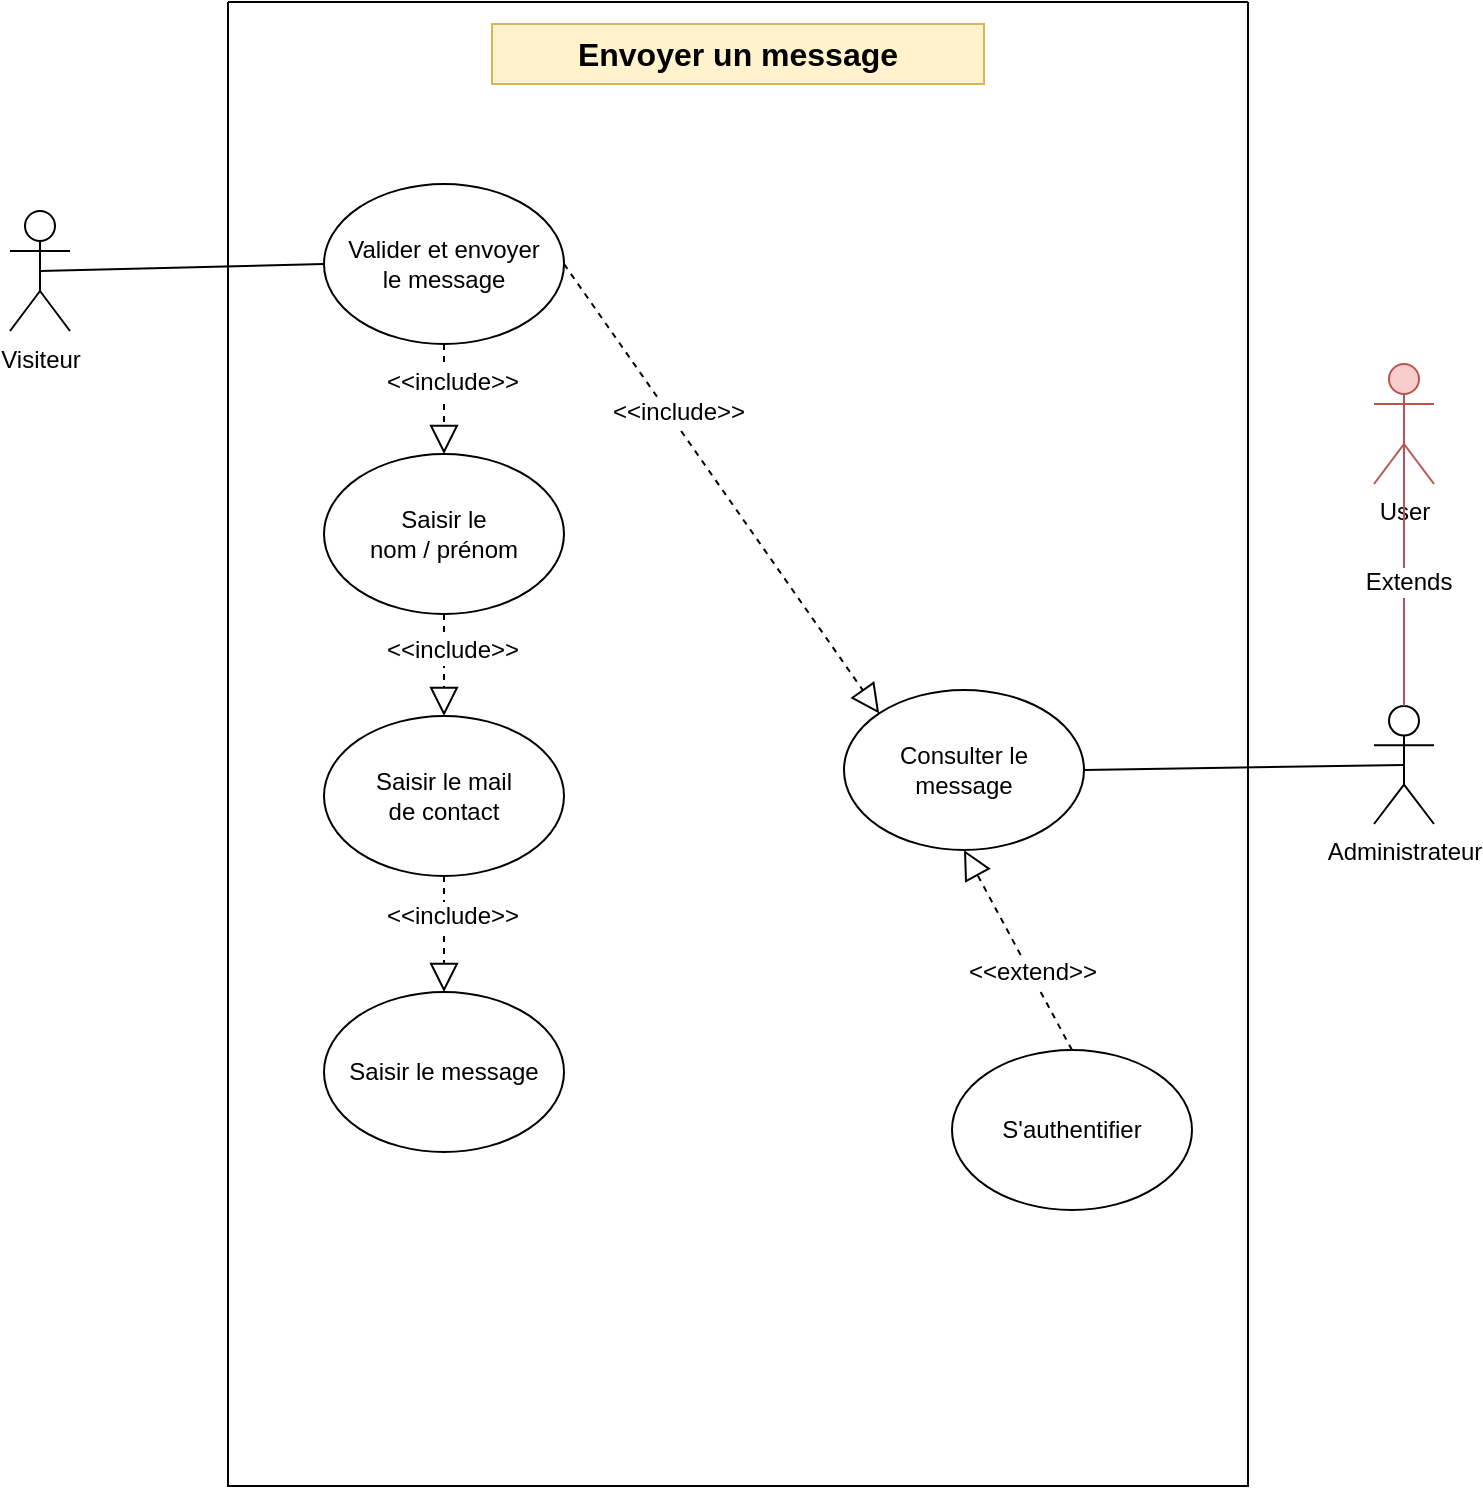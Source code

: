 <mxfile version="24.0.5" type="device" pages="3">
  <diagram name="Formulaire_de_contact" id="KKa_pE2YO6h512ctvWDt">
    <mxGraphModel dx="1834" dy="1154" grid="0" gridSize="10" guides="1" tooltips="1" connect="1" arrows="1" fold="1" page="0" pageScale="1" pageWidth="1654" pageHeight="1169" math="0" shadow="0">
      <root>
        <mxCell id="0" />
        <mxCell id="1" parent="0" />
        <mxCell id="K9EGjIY9jjrKXqj7Ej17-2" value="" style="swimlane;startSize=0;" parent="1" vertex="1">
          <mxGeometry x="-217" y="-161" width="510" height="742" as="geometry" />
        </mxCell>
        <mxCell id="K9EGjIY9jjrKXqj7Ej17-9" value="&lt;b&gt;Envoyer un message&lt;br&gt;&lt;/b&gt;" style="text;html=1;align=center;verticalAlign=middle;whiteSpace=wrap;rounded=0;fontSize=16;fillColor=#fff2cc;strokeColor=#d6b656;" parent="K9EGjIY9jjrKXqj7Ej17-2" vertex="1">
          <mxGeometry x="132" y="11" width="246" height="30" as="geometry" />
        </mxCell>
        <mxCell id="K9EGjIY9jjrKXqj7Ej17-12" value="Saisir le mail &lt;br&gt;de contact" style="ellipse;whiteSpace=wrap;html=1;" parent="K9EGjIY9jjrKXqj7Ej17-2" vertex="1">
          <mxGeometry x="48" y="357" width="120" height="80" as="geometry" />
        </mxCell>
        <mxCell id="K9EGjIY9jjrKXqj7Ej17-13" value="Saisir le message" style="ellipse;whiteSpace=wrap;html=1;" parent="K9EGjIY9jjrKXqj7Ej17-2" vertex="1">
          <mxGeometry x="48" y="495" width="120" height="80" as="geometry" />
        </mxCell>
        <mxCell id="K9EGjIY9jjrKXqj7Ej17-14" value="&lt;br&gt;Valider et envoyer&lt;br&gt;le message&lt;div&gt;&lt;br&gt;&lt;/div&gt;" style="ellipse;whiteSpace=wrap;html=1;" parent="K9EGjIY9jjrKXqj7Ej17-2" vertex="1">
          <mxGeometry x="48" y="91" width="120" height="80" as="geometry" />
        </mxCell>
        <mxCell id="K9EGjIY9jjrKXqj7Ej17-11" value="Saisir le&lt;br&gt; nom / prénom" style="ellipse;whiteSpace=wrap;html=1;" parent="K9EGjIY9jjrKXqj7Ej17-2" vertex="1">
          <mxGeometry x="48" y="226" width="120" height="80" as="geometry" />
        </mxCell>
        <mxCell id="K9EGjIY9jjrKXqj7Ej17-15" value="Consulter le&lt;br&gt;message" style="ellipse;whiteSpace=wrap;html=1;" parent="K9EGjIY9jjrKXqj7Ej17-2" vertex="1">
          <mxGeometry x="308" y="344" width="120" height="80" as="geometry" />
        </mxCell>
        <mxCell id="K9EGjIY9jjrKXqj7Ej17-16" value="S&#39;authentifier" style="ellipse;whiteSpace=wrap;html=1;" parent="K9EGjIY9jjrKXqj7Ej17-2" vertex="1">
          <mxGeometry x="362" y="524" width="120" height="80" as="geometry" />
        </mxCell>
        <mxCell id="K9EGjIY9jjrKXqj7Ej17-18" value="" style="endArrow=block;dashed=1;endFill=0;endSize=12;html=1;rounded=0;fontSize=12;entryX=0.5;entryY=1;entryDx=0;entryDy=0;exitX=0.5;exitY=0;exitDx=0;exitDy=0;" parent="K9EGjIY9jjrKXqj7Ej17-2" source="K9EGjIY9jjrKXqj7Ej17-16" target="K9EGjIY9jjrKXqj7Ej17-15" edge="1">
          <mxGeometry width="160" relative="1" as="geometry">
            <mxPoint x="345" y="402" as="sourcePoint" />
            <mxPoint x="505" y="402" as="targetPoint" />
          </mxGeometry>
        </mxCell>
        <mxCell id="K9EGjIY9jjrKXqj7Ej17-19" value="&amp;lt;&amp;lt;extend&amp;gt;&amp;gt;" style="edgeLabel;html=1;align=center;verticalAlign=middle;resizable=0;points=[];fontSize=12;" parent="K9EGjIY9jjrKXqj7Ej17-18" vertex="1" connectable="0">
          <mxGeometry x="-0.247" relative="1" as="geometry">
            <mxPoint y="-1" as="offset" />
          </mxGeometry>
        </mxCell>
        <mxCell id="K9EGjIY9jjrKXqj7Ej17-22" value="" style="endArrow=block;dashed=1;endFill=0;endSize=12;html=1;rounded=0;fontSize=12;entryX=0.5;entryY=0;entryDx=0;entryDy=0;exitX=0.5;exitY=1;exitDx=0;exitDy=0;" parent="K9EGjIY9jjrKXqj7Ej17-2" source="K9EGjIY9jjrKXqj7Ej17-11" target="K9EGjIY9jjrKXqj7Ej17-12" edge="1">
          <mxGeometry width="160" relative="1" as="geometry">
            <mxPoint x="141" y="308" as="sourcePoint" />
            <mxPoint x="146.5" y="374" as="targetPoint" />
          </mxGeometry>
        </mxCell>
        <mxCell id="K9EGjIY9jjrKXqj7Ej17-23" value="&amp;lt;&amp;lt;include&amp;gt;&amp;gt;" style="edgeLabel;html=1;align=center;verticalAlign=middle;resizable=0;points=[];fontSize=12;" parent="K9EGjIY9jjrKXqj7Ej17-22" vertex="1" connectable="0">
          <mxGeometry x="-0.322" y="4" relative="1" as="geometry">
            <mxPoint as="offset" />
          </mxGeometry>
        </mxCell>
        <mxCell id="K9EGjIY9jjrKXqj7Ej17-24" value="" style="endArrow=block;dashed=1;endFill=0;endSize=12;html=1;rounded=0;fontSize=12;entryX=0.5;entryY=0;entryDx=0;entryDy=0;exitX=0.5;exitY=1;exitDx=0;exitDy=0;" parent="K9EGjIY9jjrKXqj7Ej17-2" source="K9EGjIY9jjrKXqj7Ej17-12" target="K9EGjIY9jjrKXqj7Ej17-13" edge="1">
          <mxGeometry width="160" relative="1" as="geometry">
            <mxPoint x="107.5" y="444" as="sourcePoint" />
            <mxPoint x="107.5" y="503" as="targetPoint" />
          </mxGeometry>
        </mxCell>
        <mxCell id="K9EGjIY9jjrKXqj7Ej17-25" value="&amp;lt;&amp;lt;include&amp;gt;&amp;gt;" style="edgeLabel;html=1;align=center;verticalAlign=middle;resizable=0;points=[];fontSize=12;" parent="K9EGjIY9jjrKXqj7Ej17-24" vertex="1" connectable="0">
          <mxGeometry x="-0.322" y="4" relative="1" as="geometry">
            <mxPoint as="offset" />
          </mxGeometry>
        </mxCell>
        <mxCell id="K9EGjIY9jjrKXqj7Ej17-28" value="" style="endArrow=block;dashed=1;endFill=0;endSize=12;html=1;rounded=0;fontSize=12;entryX=0;entryY=0;entryDx=0;entryDy=0;exitX=1;exitY=0.5;exitDx=0;exitDy=0;" parent="K9EGjIY9jjrKXqj7Ej17-2" source="K9EGjIY9jjrKXqj7Ej17-14" target="K9EGjIY9jjrKXqj7Ej17-15" edge="1">
          <mxGeometry width="160" relative="1" as="geometry">
            <mxPoint x="206" y="618" as="sourcePoint" />
            <mxPoint x="206" y="677" as="targetPoint" />
          </mxGeometry>
        </mxCell>
        <mxCell id="K9EGjIY9jjrKXqj7Ej17-29" value="&amp;lt;&amp;lt;include&amp;gt;&amp;gt;" style="edgeLabel;html=1;align=center;verticalAlign=middle;resizable=0;points=[];fontSize=12;" parent="K9EGjIY9jjrKXqj7Ej17-28" vertex="1" connectable="0">
          <mxGeometry x="-0.322" y="4" relative="1" as="geometry">
            <mxPoint as="offset" />
          </mxGeometry>
        </mxCell>
        <mxCell id="KeJTLZSklm35wwTYYPml-1" value="" style="endArrow=block;dashed=1;endFill=0;endSize=12;html=1;rounded=0;fontSize=12;entryX=0.5;entryY=0;entryDx=0;entryDy=0;exitX=0.5;exitY=1;exitDx=0;exitDy=0;" edge="1" parent="K9EGjIY9jjrKXqj7Ej17-2" source="K9EGjIY9jjrKXqj7Ej17-14" target="K9EGjIY9jjrKXqj7Ej17-11">
          <mxGeometry width="160" relative="1" as="geometry">
            <mxPoint x="105" y="183" as="sourcePoint" />
            <mxPoint x="105" y="234" as="targetPoint" />
          </mxGeometry>
        </mxCell>
        <mxCell id="KeJTLZSklm35wwTYYPml-2" value="&amp;lt;&amp;lt;include&amp;gt;&amp;gt;" style="edgeLabel;html=1;align=center;verticalAlign=middle;resizable=0;points=[];fontSize=12;" vertex="1" connectable="0" parent="KeJTLZSklm35wwTYYPml-1">
          <mxGeometry x="-0.322" y="4" relative="1" as="geometry">
            <mxPoint as="offset" />
          </mxGeometry>
        </mxCell>
        <mxCell id="K9EGjIY9jjrKXqj7Ej17-3" value="Visiteur" style="shape=umlActor;verticalLabelPosition=bottom;verticalAlign=top;html=1;outlineConnect=0;" parent="1" vertex="1">
          <mxGeometry x="-326" y="-56.5" width="30" height="60" as="geometry" />
        </mxCell>
        <mxCell id="K9EGjIY9jjrKXqj7Ej17-4" value="Administrateur" style="shape=umlActor;verticalLabelPosition=bottom;verticalAlign=top;html=1;outlineConnect=0;" parent="1" vertex="1">
          <mxGeometry x="356" y="191" width="30" height="59" as="geometry" />
        </mxCell>
        <mxCell id="K9EGjIY9jjrKXqj7Ej17-5" value="User" style="shape=umlActor;verticalLabelPosition=bottom;verticalAlign=top;html=1;outlineConnect=0;fillColor=#f8cecc;strokeColor=#b85450;" parent="1" vertex="1">
          <mxGeometry x="356" y="20" width="30" height="60" as="geometry" />
        </mxCell>
        <mxCell id="K9EGjIY9jjrKXqj7Ej17-6" value="" style="endArrow=none;html=1;rounded=0;fontSize=12;startSize=8;endSize=8;entryX=0.5;entryY=0.5;entryDx=0;entryDy=0;entryPerimeter=0;exitX=0.5;exitY=0;exitDx=0;exitDy=0;exitPerimeter=0;fillColor=#f8cecc;strokeColor=#b85450;" parent="1" source="K9EGjIY9jjrKXqj7Ej17-4" target="K9EGjIY9jjrKXqj7Ej17-5" edge="1">
          <mxGeometry width="50" height="50" relative="1" as="geometry">
            <mxPoint x="343" y="169" as="sourcePoint" />
            <mxPoint x="393" y="119" as="targetPoint" />
          </mxGeometry>
        </mxCell>
        <mxCell id="K9EGjIY9jjrKXqj7Ej17-7" value="Extends" style="edgeLabel;html=1;align=center;verticalAlign=middle;resizable=0;points=[];fontSize=12;" parent="K9EGjIY9jjrKXqj7Ej17-6" vertex="1" connectable="0">
          <mxGeometry x="-0.121" y="-2" relative="1" as="geometry">
            <mxPoint as="offset" />
          </mxGeometry>
        </mxCell>
        <mxCell id="K9EGjIY9jjrKXqj7Ej17-30" value="" style="endArrow=none;html=1;rounded=0;fontSize=12;startSize=8;endSize=8;entryX=0.5;entryY=0.5;entryDx=0;entryDy=0;entryPerimeter=0;exitX=1;exitY=0.5;exitDx=0;exitDy=0;" parent="1" source="K9EGjIY9jjrKXqj7Ej17-15" target="K9EGjIY9jjrKXqj7Ej17-4" edge="1">
          <mxGeometry width="50" height="50" relative="1" as="geometry">
            <mxPoint x="183" y="319" as="sourcePoint" />
            <mxPoint x="233" y="269" as="targetPoint" />
          </mxGeometry>
        </mxCell>
        <mxCell id="K9EGjIY9jjrKXqj7Ej17-31" value="" style="endArrow=none;html=1;rounded=0;fontSize=12;startSize=8;endSize=8;entryX=0.5;entryY=0.5;entryDx=0;entryDy=0;entryPerimeter=0;exitX=0;exitY=0.5;exitDx=0;exitDy=0;" parent="1" source="K9EGjIY9jjrKXqj7Ej17-14" target="K9EGjIY9jjrKXqj7Ej17-3" edge="1">
          <mxGeometry width="50" height="50" relative="1" as="geometry">
            <mxPoint x="-182" y="-26.5" as="sourcePoint" />
            <mxPoint x="233" y="179" as="targetPoint" />
          </mxGeometry>
        </mxCell>
      </root>
    </mxGraphModel>
  </diagram>
  <diagram id="HJQvAT3hR1Tsnpf6fxL0" name="Enregistrer_un_utilisateur">
    <mxGraphModel dx="1834" dy="1154" grid="0" gridSize="10" guides="1" tooltips="1" connect="1" arrows="1" fold="1" page="0" pageScale="1" pageWidth="1654" pageHeight="1169" math="0" shadow="0">
      <root>
        <mxCell id="0" />
        <mxCell id="1" parent="0" />
        <mxCell id="LzRoVjC6qyCOBvxKLQYN-1" value="" style="swimlane;startSize=0;" parent="1" vertex="1">
          <mxGeometry x="-217" y="-161" width="510" height="742" as="geometry" />
        </mxCell>
        <mxCell id="LzRoVjC6qyCOBvxKLQYN-2" value="&lt;b&gt;Enregistrer un utilisateur&lt;br&gt;&lt;/b&gt;" style="text;html=1;align=center;verticalAlign=middle;whiteSpace=wrap;rounded=0;fontSize=16;fillColor=#fff2cc;strokeColor=#d6b656;" parent="LzRoVjC6qyCOBvxKLQYN-1" vertex="1">
          <mxGeometry x="132" y="11" width="246" height="30" as="geometry" />
        </mxCell>
        <mxCell id="LzRoVjC6qyCOBvxKLQYN-4" value="Saisir le mail &lt;br&gt;de contact" style="ellipse;whiteSpace=wrap;html=1;" parent="LzRoVjC6qyCOBvxKLQYN-1" vertex="1">
          <mxGeometry x="33" y="370" width="120" height="80" as="geometry" />
        </mxCell>
        <mxCell id="LzRoVjC6qyCOBvxKLQYN-5" value="Saisir le message" style="ellipse;whiteSpace=wrap;html=1;" parent="LzRoVjC6qyCOBvxKLQYN-1" vertex="1">
          <mxGeometry x="33" y="508" width="120" height="80" as="geometry" />
        </mxCell>
        <mxCell id="LzRoVjC6qyCOBvxKLQYN-6" value="Envoyer &lt;br&gt;la demande" style="ellipse;whiteSpace=wrap;html=1;" parent="LzRoVjC6qyCOBvxKLQYN-1" vertex="1">
          <mxGeometry x="33" y="103" width="120" height="80" as="geometry" />
        </mxCell>
        <mxCell id="LzRoVjC6qyCOBvxKLQYN-7" value="Saisir le&lt;br&gt; nom / prénom" style="ellipse;whiteSpace=wrap;html=1;" parent="LzRoVjC6qyCOBvxKLQYN-1" vertex="1">
          <mxGeometry x="33" y="239" width="120" height="80" as="geometry" />
        </mxCell>
        <mxCell id="LzRoVjC6qyCOBvxKLQYN-8" value="Traiter&lt;br&gt;la demande" style="ellipse;whiteSpace=wrap;html=1;" parent="LzRoVjC6qyCOBvxKLQYN-1" vertex="1">
          <mxGeometry x="233.46" y="354" width="120" height="80" as="geometry" />
        </mxCell>
        <mxCell id="LzRoVjC6qyCOBvxKLQYN-9" value="S&#39;authentifier" style="ellipse;whiteSpace=wrap;html=1;" parent="LzRoVjC6qyCOBvxKLQYN-1" vertex="1">
          <mxGeometry x="372" y="636" width="100" height="62" as="geometry" />
        </mxCell>
        <mxCell id="LzRoVjC6qyCOBvxKLQYN-10" value="" style="endArrow=block;dashed=1;endFill=0;endSize=12;html=1;rounded=0;fontSize=12;exitX=0.5;exitY=0;exitDx=0;exitDy=0;entryX=1;entryY=1;entryDx=0;entryDy=0;" parent="LzRoVjC6qyCOBvxKLQYN-1" source="LzRoVjC6qyCOBvxKLQYN-9" target="LzRoVjC6qyCOBvxKLQYN-31" edge="1">
          <mxGeometry width="160" relative="1" as="geometry">
            <mxPoint x="367.46" y="445" as="sourcePoint" />
            <mxPoint x="527.46" y="445" as="targetPoint" />
          </mxGeometry>
        </mxCell>
        <mxCell id="LzRoVjC6qyCOBvxKLQYN-11" value="&amp;lt;&amp;lt;extend&amp;gt;&amp;gt;" style="edgeLabel;html=1;align=center;verticalAlign=middle;resizable=0;points=[];fontSize=12;" parent="LzRoVjC6qyCOBvxKLQYN-10" vertex="1" connectable="0">
          <mxGeometry x="-0.247" relative="1" as="geometry">
            <mxPoint y="-1" as="offset" />
          </mxGeometry>
        </mxCell>
        <mxCell id="LzRoVjC6qyCOBvxKLQYN-12" value="" style="endArrow=block;dashed=1;endFill=0;endSize=12;html=1;rounded=0;fontSize=12;entryX=0.5;entryY=0;entryDx=0;entryDy=0;exitX=0.5;exitY=1;exitDx=0;exitDy=0;" parent="LzRoVjC6qyCOBvxKLQYN-1" source="LzRoVjC6qyCOBvxKLQYN-6" target="LzRoVjC6qyCOBvxKLQYN-7" edge="1">
          <mxGeometry width="160" relative="1" as="geometry">
            <mxPoint x="84" y="190" as="sourcePoint" />
            <mxPoint x="86" y="309" as="targetPoint" />
          </mxGeometry>
        </mxCell>
        <mxCell id="LzRoVjC6qyCOBvxKLQYN-13" value="&amp;lt;&amp;lt;include&amp;gt;&amp;gt;" style="edgeLabel;html=1;align=center;verticalAlign=middle;resizable=0;points=[];fontSize=12;" parent="LzRoVjC6qyCOBvxKLQYN-12" vertex="1" connectable="0">
          <mxGeometry x="-0.322" y="4" relative="1" as="geometry">
            <mxPoint as="offset" />
          </mxGeometry>
        </mxCell>
        <mxCell id="LzRoVjC6qyCOBvxKLQYN-14" value="" style="endArrow=block;dashed=1;endFill=0;endSize=12;html=1;rounded=0;fontSize=12;entryX=0.5;entryY=0;entryDx=0;entryDy=0;exitX=0.5;exitY=1;exitDx=0;exitDy=0;" parent="LzRoVjC6qyCOBvxKLQYN-1" source="LzRoVjC6qyCOBvxKLQYN-7" target="LzRoVjC6qyCOBvxKLQYN-4" edge="1">
          <mxGeometry width="160" relative="1" as="geometry">
            <mxPoint x="126" y="321" as="sourcePoint" />
            <mxPoint x="131.5" y="387" as="targetPoint" />
          </mxGeometry>
        </mxCell>
        <mxCell id="LzRoVjC6qyCOBvxKLQYN-15" value="&amp;lt;&amp;lt;include&amp;gt;&amp;gt;" style="edgeLabel;html=1;align=center;verticalAlign=middle;resizable=0;points=[];fontSize=12;" parent="LzRoVjC6qyCOBvxKLQYN-14" vertex="1" connectable="0">
          <mxGeometry x="-0.322" y="4" relative="1" as="geometry">
            <mxPoint as="offset" />
          </mxGeometry>
        </mxCell>
        <mxCell id="LzRoVjC6qyCOBvxKLQYN-16" value="" style="endArrow=block;dashed=1;endFill=0;endSize=12;html=1;rounded=0;fontSize=12;entryX=0.5;entryY=0;entryDx=0;entryDy=0;exitX=0.5;exitY=1;exitDx=0;exitDy=0;" parent="LzRoVjC6qyCOBvxKLQYN-1" source="LzRoVjC6qyCOBvxKLQYN-4" target="LzRoVjC6qyCOBvxKLQYN-5" edge="1">
          <mxGeometry width="160" relative="1" as="geometry">
            <mxPoint x="92.5" y="457" as="sourcePoint" />
            <mxPoint x="92.5" y="516" as="targetPoint" />
          </mxGeometry>
        </mxCell>
        <mxCell id="LzRoVjC6qyCOBvxKLQYN-17" value="&amp;lt;&amp;lt;include&amp;gt;&amp;gt;" style="edgeLabel;html=1;align=center;verticalAlign=middle;resizable=0;points=[];fontSize=12;" parent="LzRoVjC6qyCOBvxKLQYN-16" vertex="1" connectable="0">
          <mxGeometry x="-0.322" y="4" relative="1" as="geometry">
            <mxPoint as="offset" />
          </mxGeometry>
        </mxCell>
        <mxCell id="LzRoVjC6qyCOBvxKLQYN-20" value="" style="endArrow=block;dashed=1;endFill=0;endSize=12;html=1;rounded=0;fontSize=12;entryX=0;entryY=0;entryDx=0;entryDy=0;exitX=1;exitY=1;exitDx=0;exitDy=0;" parent="LzRoVjC6qyCOBvxKLQYN-1" source="LzRoVjC6qyCOBvxKLQYN-6" target="LzRoVjC6qyCOBvxKLQYN-31" edge="1">
          <mxGeometry width="160" relative="1" as="geometry">
            <mxPoint x="206" y="618" as="sourcePoint" />
            <mxPoint x="206" y="677" as="targetPoint" />
          </mxGeometry>
        </mxCell>
        <mxCell id="LzRoVjC6qyCOBvxKLQYN-21" value="&amp;lt;&amp;lt;include&amp;gt;&amp;gt;" style="edgeLabel;html=1;align=center;verticalAlign=middle;resizable=0;points=[];fontSize=12;" parent="LzRoVjC6qyCOBvxKLQYN-20" vertex="1" connectable="0">
          <mxGeometry x="-0.322" y="4" relative="1" as="geometry">
            <mxPoint as="offset" />
          </mxGeometry>
        </mxCell>
        <mxCell id="LzRoVjC6qyCOBvxKLQYN-30" value="Valider &lt;br&gt;la demande" style="ellipse;whiteSpace=wrap;html=1;" parent="LzRoVjC6qyCOBvxKLQYN-1" vertex="1">
          <mxGeometry x="233.46" y="217" width="120" height="80" as="geometry" />
        </mxCell>
        <mxCell id="LzRoVjC6qyCOBvxKLQYN-31" value="Créer &lt;br&gt;le compte" style="ellipse;whiteSpace=wrap;html=1;" parent="LzRoVjC6qyCOBvxKLQYN-1" vertex="1">
          <mxGeometry x="233.46" y="491" width="120" height="80" as="geometry" />
        </mxCell>
        <mxCell id="LzRoVjC6qyCOBvxKLQYN-34" value="Répondre&lt;br&gt; par mail" style="ellipse;whiteSpace=wrap;html=1;" parent="LzRoVjC6qyCOBvxKLQYN-1" vertex="1">
          <mxGeometry x="384" y="348" width="120" height="80" as="geometry" />
        </mxCell>
        <mxCell id="qgEk_KH4JyGCcL61efww-1" value="" style="endArrow=block;dashed=1;endFill=0;endSize=12;html=1;rounded=0;fontSize=12;exitX=0.5;exitY=1;exitDx=0;exitDy=0;entryX=1;entryY=0;entryDx=0;entryDy=0;" parent="LzRoVjC6qyCOBvxKLQYN-1" source="LzRoVjC6qyCOBvxKLQYN-34" target="LzRoVjC6qyCOBvxKLQYN-31" edge="1">
          <mxGeometry width="160" relative="1" as="geometry">
            <mxPoint x="416.034" y="429.284" as="sourcePoint" />
            <mxPoint x="357.46" y="560" as="targetPoint" />
          </mxGeometry>
        </mxCell>
        <mxCell id="qgEk_KH4JyGCcL61efww-2" value="&amp;lt;&amp;lt;extend&amp;gt;&amp;gt;" style="edgeLabel;html=1;align=center;verticalAlign=middle;resizable=0;points=[];fontSize=12;" parent="qgEk_KH4JyGCcL61efww-1" vertex="1" connectable="0">
          <mxGeometry x="-0.247" relative="1" as="geometry">
            <mxPoint y="-1" as="offset" />
          </mxGeometry>
        </mxCell>
        <mxCell id="qgEk_KH4JyGCcL61efww-3" value="" style="endArrow=block;dashed=1;endFill=0;endSize=12;html=1;rounded=0;fontSize=12;entryX=0.5;entryY=1;entryDx=0;entryDy=0;exitX=0.5;exitY=0;exitDx=0;exitDy=0;" parent="LzRoVjC6qyCOBvxKLQYN-1" source="LzRoVjC6qyCOBvxKLQYN-8" target="LzRoVjC6qyCOBvxKLQYN-30" edge="1">
          <mxGeometry width="160" relative="1" as="geometry">
            <mxPoint x="245.46" y="321" as="sourcePoint" />
            <mxPoint x="245.46" y="380" as="targetPoint" />
          </mxGeometry>
        </mxCell>
        <mxCell id="qgEk_KH4JyGCcL61efww-4" value="&amp;lt;&amp;lt;include&amp;gt;&amp;gt;" style="edgeLabel;html=1;align=center;verticalAlign=middle;resizable=0;points=[];fontSize=12;" parent="qgEk_KH4JyGCcL61efww-3" vertex="1" connectable="0">
          <mxGeometry x="-0.322" y="4" relative="1" as="geometry">
            <mxPoint as="offset" />
          </mxGeometry>
        </mxCell>
        <mxCell id="qgEk_KH4JyGCcL61efww-5" value="" style="endArrow=block;dashed=1;endFill=0;endSize=12;html=1;rounded=0;fontSize=12;entryX=0.5;entryY=1;entryDx=0;entryDy=0;exitX=0.5;exitY=0;exitDx=0;exitDy=0;" parent="LzRoVjC6qyCOBvxKLQYN-1" source="LzRoVjC6qyCOBvxKLQYN-31" target="LzRoVjC6qyCOBvxKLQYN-8" edge="1">
          <mxGeometry width="160" relative="1" as="geometry">
            <mxPoint x="227.46" y="440" as="sourcePoint" />
            <mxPoint x="227.46" y="499" as="targetPoint" />
          </mxGeometry>
        </mxCell>
        <mxCell id="qgEk_KH4JyGCcL61efww-6" value="&amp;lt;&amp;lt;include&amp;gt;&amp;gt;" style="edgeLabel;html=1;align=center;verticalAlign=middle;resizable=0;points=[];fontSize=12;" parent="qgEk_KH4JyGCcL61efww-5" vertex="1" connectable="0">
          <mxGeometry x="-0.322" y="4" relative="1" as="geometry">
            <mxPoint as="offset" />
          </mxGeometry>
        </mxCell>
        <mxCell id="LzRoVjC6qyCOBvxKLQYN-22" value="Visiteur" style="shape=umlActor;verticalLabelPosition=bottom;verticalAlign=top;html=1;outlineConnect=0;" parent="1" vertex="1">
          <mxGeometry x="-324" y="-56.5" width="30" height="60" as="geometry" />
        </mxCell>
        <mxCell id="LzRoVjC6qyCOBvxKLQYN-23" value="Super- Administrateur" style="shape=umlActor;verticalLabelPosition=bottom;verticalAlign=top;html=1;outlineConnect=0;" parent="1" vertex="1">
          <mxGeometry x="394" y="282" width="30" height="60" as="geometry" />
        </mxCell>
        <mxCell id="LzRoVjC6qyCOBvxKLQYN-24" value="User" style="shape=umlActor;verticalLabelPosition=bottom;verticalAlign=top;html=1;outlineConnect=0;fillColor=#f8cecc;strokeColor=#b85450;" parent="1" vertex="1">
          <mxGeometry x="394" y="111" width="30" height="60" as="geometry" />
        </mxCell>
        <mxCell id="LzRoVjC6qyCOBvxKLQYN-25" value="" style="endArrow=none;html=1;rounded=0;fontSize=12;startSize=8;endSize=8;entryX=0.5;entryY=0.5;entryDx=0;entryDy=0;entryPerimeter=0;exitX=0.5;exitY=0;exitDx=0;exitDy=0;exitPerimeter=0;fillColor=#f8cecc;strokeColor=#b85450;" parent="1" source="LzRoVjC6qyCOBvxKLQYN-23" target="LzRoVjC6qyCOBvxKLQYN-24" edge="1">
          <mxGeometry width="50" height="50" relative="1" as="geometry">
            <mxPoint x="381" y="260" as="sourcePoint" />
            <mxPoint x="431" y="210" as="targetPoint" />
          </mxGeometry>
        </mxCell>
        <mxCell id="LzRoVjC6qyCOBvxKLQYN-26" value="Extends" style="edgeLabel;html=1;align=center;verticalAlign=middle;resizable=0;points=[];fontSize=12;" parent="LzRoVjC6qyCOBvxKLQYN-25" vertex="1" connectable="0">
          <mxGeometry x="-0.121" y="-2" relative="1" as="geometry">
            <mxPoint as="offset" />
          </mxGeometry>
        </mxCell>
        <mxCell id="LzRoVjC6qyCOBvxKLQYN-27" value="" style="endArrow=none;html=1;rounded=0;fontSize=12;startSize=8;endSize=8;entryX=0.5;entryY=0.5;entryDx=0;entryDy=0;entryPerimeter=0;exitX=1;exitY=0.425;exitDx=0;exitDy=0;exitPerimeter=0;" parent="1" source="LzRoVjC6qyCOBvxKLQYN-31" target="LzRoVjC6qyCOBvxKLQYN-23" edge="1">
          <mxGeometry width="50" height="50" relative="1" as="geometry">
            <mxPoint x="183" y="319" as="sourcePoint" />
            <mxPoint x="233" y="269" as="targetPoint" />
          </mxGeometry>
        </mxCell>
        <mxCell id="LzRoVjC6qyCOBvxKLQYN-28" value="" style="endArrow=none;html=1;rounded=0;fontSize=12;startSize=8;endSize=8;entryX=0.5;entryY=0.5;entryDx=0;entryDy=0;entryPerimeter=0;exitX=0;exitY=0.5;exitDx=0;exitDy=0;" parent="1" source="LzRoVjC6qyCOBvxKLQYN-6" target="LzRoVjC6qyCOBvxKLQYN-22" edge="1">
          <mxGeometry width="50" height="50" relative="1" as="geometry">
            <mxPoint x="-182" y="-26.5" as="sourcePoint" />
            <mxPoint x="233" y="179" as="targetPoint" />
          </mxGeometry>
        </mxCell>
      </root>
    </mxGraphModel>
  </diagram>
  <diagram id="VJE22YCjWPD_lsQgCTQG" name="Ajouter_un _post">
    <mxGraphModel dx="1834" dy="1154" grid="0" gridSize="10" guides="1" tooltips="1" connect="1" arrows="1" fold="1" page="0" pageScale="1" pageWidth="1654" pageHeight="1169" math="0" shadow="0">
      <root>
        <mxCell id="0" />
        <mxCell id="1" parent="0" />
        <mxCell id="fsypOq9LFFAMc1UkOQ7M-1" value="" style="swimlane;startSize=0;" parent="1" vertex="1">
          <mxGeometry x="-217" y="-161" width="510" height="742" as="geometry" />
        </mxCell>
        <mxCell id="fsypOq9LFFAMc1UkOQ7M-2" value="&lt;b&gt;Saisir et publier un commentaire&lt;br&gt;&lt;/b&gt;" style="text;html=1;align=center;verticalAlign=middle;whiteSpace=wrap;rounded=0;fontSize=16;fillColor=#fff2cc;strokeColor=#d6b656;" parent="fsypOq9LFFAMc1UkOQ7M-1" vertex="1">
          <mxGeometry x="132" y="11" width="292" height="30" as="geometry" />
        </mxCell>
        <mxCell id="fsypOq9LFFAMc1UkOQ7M-5" value="Saisir le message" style="ellipse;whiteSpace=wrap;html=1;" parent="fsypOq9LFFAMc1UkOQ7M-1" vertex="1">
          <mxGeometry x="53" y="388" width="120" height="80" as="geometry" />
        </mxCell>
        <mxCell id="fsypOq9LFFAMc1UkOQ7M-6" value="&lt;br&gt;Envoyer&lt;br&gt;un commentaire&lt;br&gt;&lt;div&gt;&lt;br&gt;&lt;/div&gt;" style="ellipse;whiteSpace=wrap;html=1;" parent="fsypOq9LFFAMc1UkOQ7M-1" vertex="1">
          <mxGeometry x="53" y="83" width="120" height="80" as="geometry" />
        </mxCell>
        <mxCell id="fsypOq9LFFAMc1UkOQ7M-7" value="Écrire le titre" style="ellipse;whiteSpace=wrap;html=1;" parent="fsypOq9LFFAMc1UkOQ7M-1" vertex="1">
          <mxGeometry x="53" y="237" width="120" height="80" as="geometry" />
        </mxCell>
        <mxCell id="fsypOq9LFFAMc1UkOQ7M-8" value="Consulter le&lt;br&gt;commentaire" style="ellipse;whiteSpace=wrap;html=1;" parent="fsypOq9LFFAMc1UkOQ7M-1" vertex="1">
          <mxGeometry x="282" y="201" width="120" height="80" as="geometry" />
        </mxCell>
        <mxCell id="fsypOq9LFFAMc1UkOQ7M-9" value="S&#39;authentifier" style="ellipse;whiteSpace=wrap;html=1;" parent="fsypOq9LFFAMc1UkOQ7M-1" vertex="1">
          <mxGeometry x="375" y="627" width="120" height="80" as="geometry" />
        </mxCell>
        <mxCell id="fsypOq9LFFAMc1UkOQ7M-10" value="" style="endArrow=block;dashed=1;endFill=0;endSize=12;html=1;rounded=0;fontSize=12;exitX=0.5;exitY=0;exitDx=0;exitDy=0;entryX=1;entryY=1;entryDx=0;entryDy=0;" parent="fsypOq9LFFAMc1UkOQ7M-1" source="fsypOq9LFFAMc1UkOQ7M-9" target="y_8TqGlHKE1lz20obFUN-3" edge="1">
          <mxGeometry width="160" relative="1" as="geometry">
            <mxPoint x="345" y="402" as="sourcePoint" />
            <mxPoint x="505" y="402" as="targetPoint" />
          </mxGeometry>
        </mxCell>
        <mxCell id="fsypOq9LFFAMc1UkOQ7M-11" value="&amp;lt;&amp;lt;extend&amp;gt;&amp;gt;" style="edgeLabel;html=1;align=center;verticalAlign=middle;resizable=0;points=[];fontSize=12;" parent="fsypOq9LFFAMc1UkOQ7M-10" vertex="1" connectable="0">
          <mxGeometry x="-0.247" relative="1" as="geometry">
            <mxPoint y="-1" as="offset" />
          </mxGeometry>
        </mxCell>
        <mxCell id="fsypOq9LFFAMc1UkOQ7M-12" value="" style="endArrow=block;dashed=1;endFill=0;endSize=12;html=1;rounded=0;fontSize=12;entryX=0.5;entryY=0;entryDx=0;entryDy=0;exitX=0.5;exitY=1;exitDx=0;exitDy=0;" parent="fsypOq9LFFAMc1UkOQ7M-1" source="fsypOq9LFFAMc1UkOQ7M-6" target="fsypOq9LFFAMc1UkOQ7M-7" edge="1">
          <mxGeometry width="160" relative="1" as="geometry">
            <mxPoint x="105" y="163" as="sourcePoint" />
            <mxPoint x="340" y="204" as="targetPoint" />
          </mxGeometry>
        </mxCell>
        <mxCell id="fsypOq9LFFAMc1UkOQ7M-13" value="&amp;lt;&amp;lt;include&amp;gt;&amp;gt;" style="edgeLabel;html=1;align=center;verticalAlign=middle;resizable=0;points=[];fontSize=12;" parent="fsypOq9LFFAMc1UkOQ7M-12" vertex="1" connectable="0">
          <mxGeometry x="-0.322" y="4" relative="1" as="geometry">
            <mxPoint as="offset" />
          </mxGeometry>
        </mxCell>
        <mxCell id="fsypOq9LFFAMc1UkOQ7M-14" value="" style="endArrow=block;dashed=1;endFill=0;endSize=12;html=1;rounded=0;fontSize=12;entryX=0.5;entryY=0;entryDx=0;entryDy=0;exitX=0.5;exitY=1;exitDx=0;exitDy=0;" parent="fsypOq9LFFAMc1UkOQ7M-1" source="fsypOq9LFFAMc1UkOQ7M-7" target="fsypOq9LFFAMc1UkOQ7M-5" edge="1">
          <mxGeometry width="160" relative="1" as="geometry">
            <mxPoint x="146" y="323" as="sourcePoint" />
            <mxPoint x="113" y="372" as="targetPoint" />
          </mxGeometry>
        </mxCell>
        <mxCell id="fsypOq9LFFAMc1UkOQ7M-15" value="&amp;lt;&amp;lt;include&amp;gt;&amp;gt;" style="edgeLabel;html=1;align=center;verticalAlign=middle;resizable=0;points=[];fontSize=12;" parent="fsypOq9LFFAMc1UkOQ7M-14" vertex="1" connectable="0">
          <mxGeometry x="-0.322" y="4" relative="1" as="geometry">
            <mxPoint as="offset" />
          </mxGeometry>
        </mxCell>
        <mxCell id="fsypOq9LFFAMc1UkOQ7M-20" value="" style="endArrow=block;dashed=1;endFill=0;endSize=12;html=1;rounded=0;fontSize=12;entryX=0;entryY=0.5;entryDx=0;entryDy=0;exitX=1;exitY=1;exitDx=0;exitDy=0;" parent="fsypOq9LFFAMc1UkOQ7M-1" source="fsypOq9LFFAMc1UkOQ7M-6" target="y_8TqGlHKE1lz20obFUN-3" edge="1">
          <mxGeometry width="160" relative="1" as="geometry">
            <mxPoint x="206" y="618" as="sourcePoint" />
            <mxPoint x="206" y="677" as="targetPoint" />
          </mxGeometry>
        </mxCell>
        <mxCell id="fsypOq9LFFAMc1UkOQ7M-21" value="&amp;lt;&amp;lt;include&amp;gt;&amp;gt;" style="edgeLabel;html=1;align=center;verticalAlign=middle;resizable=0;points=[];fontSize=12;" parent="fsypOq9LFFAMc1UkOQ7M-20" vertex="1" connectable="0">
          <mxGeometry x="-0.322" y="4" relative="1" as="geometry">
            <mxPoint x="-10" y="23" as="offset" />
          </mxGeometry>
        </mxCell>
        <mxCell id="y_8TqGlHKE1lz20obFUN-2" value="Valider l&#39;ajout du commentaire" style="ellipse;whiteSpace=wrap;html=1;" parent="fsypOq9LFFAMc1UkOQ7M-1" vertex="1">
          <mxGeometry x="282" y="345" width="120" height="80" as="geometry" />
        </mxCell>
        <mxCell id="y_8TqGlHKE1lz20obFUN-3" value="Publier &lt;br&gt;le commentaire" style="ellipse;whiteSpace=wrap;html=1;" parent="fsypOq9LFFAMc1UkOQ7M-1" vertex="1">
          <mxGeometry x="282" y="478" width="120" height="80" as="geometry" />
        </mxCell>
        <mxCell id="y_8TqGlHKE1lz20obFUN-4" value="" style="endArrow=block;dashed=1;endFill=0;endSize=12;html=1;rounded=0;fontSize=12;entryX=0.5;entryY=1;entryDx=0;entryDy=0;exitX=0.5;exitY=0;exitDx=0;exitDy=0;" parent="fsypOq9LFFAMc1UkOQ7M-1" source="y_8TqGlHKE1lz20obFUN-2" target="fsypOq9LFFAMc1UkOQ7M-8" edge="1">
          <mxGeometry width="160" relative="1" as="geometry">
            <mxPoint x="289" y="274" as="sourcePoint" />
            <mxPoint x="289" y="345" as="targetPoint" />
          </mxGeometry>
        </mxCell>
        <mxCell id="y_8TqGlHKE1lz20obFUN-5" value="&amp;lt;&amp;lt;include&amp;gt;&amp;gt;" style="edgeLabel;html=1;align=center;verticalAlign=middle;resizable=0;points=[];fontSize=12;" parent="y_8TqGlHKE1lz20obFUN-4" vertex="1" connectable="0">
          <mxGeometry x="-0.322" y="4" relative="1" as="geometry">
            <mxPoint as="offset" />
          </mxGeometry>
        </mxCell>
        <mxCell id="y_8TqGlHKE1lz20obFUN-6" value="" style="endArrow=block;dashed=1;endFill=0;endSize=12;html=1;rounded=0;fontSize=12;entryX=0.5;entryY=1;entryDx=0;entryDy=0;exitX=0.5;exitY=0;exitDx=0;exitDy=0;" parent="fsypOq9LFFAMc1UkOQ7M-1" source="y_8TqGlHKE1lz20obFUN-3" target="y_8TqGlHKE1lz20obFUN-2" edge="1">
          <mxGeometry width="160" relative="1" as="geometry">
            <mxPoint x="249" y="417" as="sourcePoint" />
            <mxPoint x="249" y="488" as="targetPoint" />
          </mxGeometry>
        </mxCell>
        <mxCell id="y_8TqGlHKE1lz20obFUN-7" value="&amp;lt;&amp;lt;include&amp;gt;&amp;gt;" style="edgeLabel;html=1;align=center;verticalAlign=middle;resizable=0;points=[];fontSize=12;" parent="y_8TqGlHKE1lz20obFUN-6" vertex="1" connectable="0">
          <mxGeometry x="-0.322" y="4" relative="1" as="geometry">
            <mxPoint as="offset" />
          </mxGeometry>
        </mxCell>
        <mxCell id="fsypOq9LFFAMc1UkOQ7M-22" value="Visiteur" style="shape=umlActor;verticalLabelPosition=bottom;verticalAlign=top;html=1;outlineConnect=0;" parent="1" vertex="1">
          <mxGeometry x="-323" y="-56.5" width="30" height="60" as="geometry" />
        </mxCell>
        <mxCell id="fsypOq9LFFAMc1UkOQ7M-23" value="Administrateur" style="shape=umlActor;verticalLabelPosition=bottom;verticalAlign=top;html=1;outlineConnect=0;" parent="1" vertex="1">
          <mxGeometry x="386" y="327" width="30" height="60" as="geometry" />
        </mxCell>
        <mxCell id="fsypOq9LFFAMc1UkOQ7M-24" value="User" style="shape=umlActor;verticalLabelPosition=bottom;verticalAlign=top;html=1;outlineConnect=0;fillColor=#f8cecc;strokeColor=#b85450;" parent="1" vertex="1">
          <mxGeometry x="386" y="156" width="30" height="60" as="geometry" />
        </mxCell>
        <mxCell id="fsypOq9LFFAMc1UkOQ7M-25" value="" style="endArrow=none;html=1;rounded=0;fontSize=12;startSize=8;endSize=8;entryX=0.5;entryY=0.5;entryDx=0;entryDy=0;entryPerimeter=0;exitX=0.5;exitY=0;exitDx=0;exitDy=0;exitPerimeter=0;fillColor=#f8cecc;strokeColor=#b85450;" parent="1" source="fsypOq9LFFAMc1UkOQ7M-23" target="fsypOq9LFFAMc1UkOQ7M-24" edge="1">
          <mxGeometry width="50" height="50" relative="1" as="geometry">
            <mxPoint x="373" y="305" as="sourcePoint" />
            <mxPoint x="423" y="255" as="targetPoint" />
          </mxGeometry>
        </mxCell>
        <mxCell id="fsypOq9LFFAMc1UkOQ7M-26" value="Extends" style="edgeLabel;html=1;align=center;verticalAlign=middle;resizable=0;points=[];fontSize=12;" parent="fsypOq9LFFAMc1UkOQ7M-25" vertex="1" connectable="0">
          <mxGeometry x="-0.121" y="-2" relative="1" as="geometry">
            <mxPoint as="offset" />
          </mxGeometry>
        </mxCell>
        <mxCell id="fsypOq9LFFAMc1UkOQ7M-27" value="" style="endArrow=none;html=1;rounded=0;fontSize=12;startSize=8;endSize=8;entryX=0.5;entryY=0.5;entryDx=0;entryDy=0;entryPerimeter=0;exitX=1;exitY=0.5;exitDx=0;exitDy=0;" parent="1" source="y_8TqGlHKE1lz20obFUN-3" target="fsypOq9LFFAMc1UkOQ7M-23" edge="1">
          <mxGeometry width="50" height="50" relative="1" as="geometry">
            <mxPoint x="183" y="319" as="sourcePoint" />
            <mxPoint x="233" y="269" as="targetPoint" />
          </mxGeometry>
        </mxCell>
        <mxCell id="fsypOq9LFFAMc1UkOQ7M-28" value="" style="endArrow=none;html=1;rounded=0;fontSize=12;startSize=8;endSize=8;entryX=0.5;entryY=0.5;entryDx=0;entryDy=0;entryPerimeter=0;exitX=0;exitY=0.5;exitDx=0;exitDy=0;" parent="1" source="fsypOq9LFFAMc1UkOQ7M-6" target="fsypOq9LFFAMc1UkOQ7M-22" edge="1">
          <mxGeometry width="50" height="50" relative="1" as="geometry">
            <mxPoint x="-182" y="-26.5" as="sourcePoint" />
            <mxPoint x="233" y="179" as="targetPoint" />
          </mxGeometry>
        </mxCell>
      </root>
    </mxGraphModel>
  </diagram>
</mxfile>
